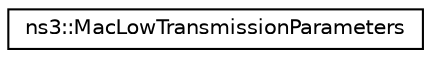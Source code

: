 digraph "Graphical Class Hierarchy"
{
 // LATEX_PDF_SIZE
  edge [fontname="Helvetica",fontsize="10",labelfontname="Helvetica",labelfontsize="10"];
  node [fontname="Helvetica",fontsize="10",shape=record];
  rankdir="LR";
  Node0 [label="ns3::MacLowTransmissionParameters",height=0.2,width=0.4,color="black", fillcolor="white", style="filled",URL="$classns3_1_1_mac_low_transmission_parameters.html",tooltip="control how a packet is transmitted."];
}
